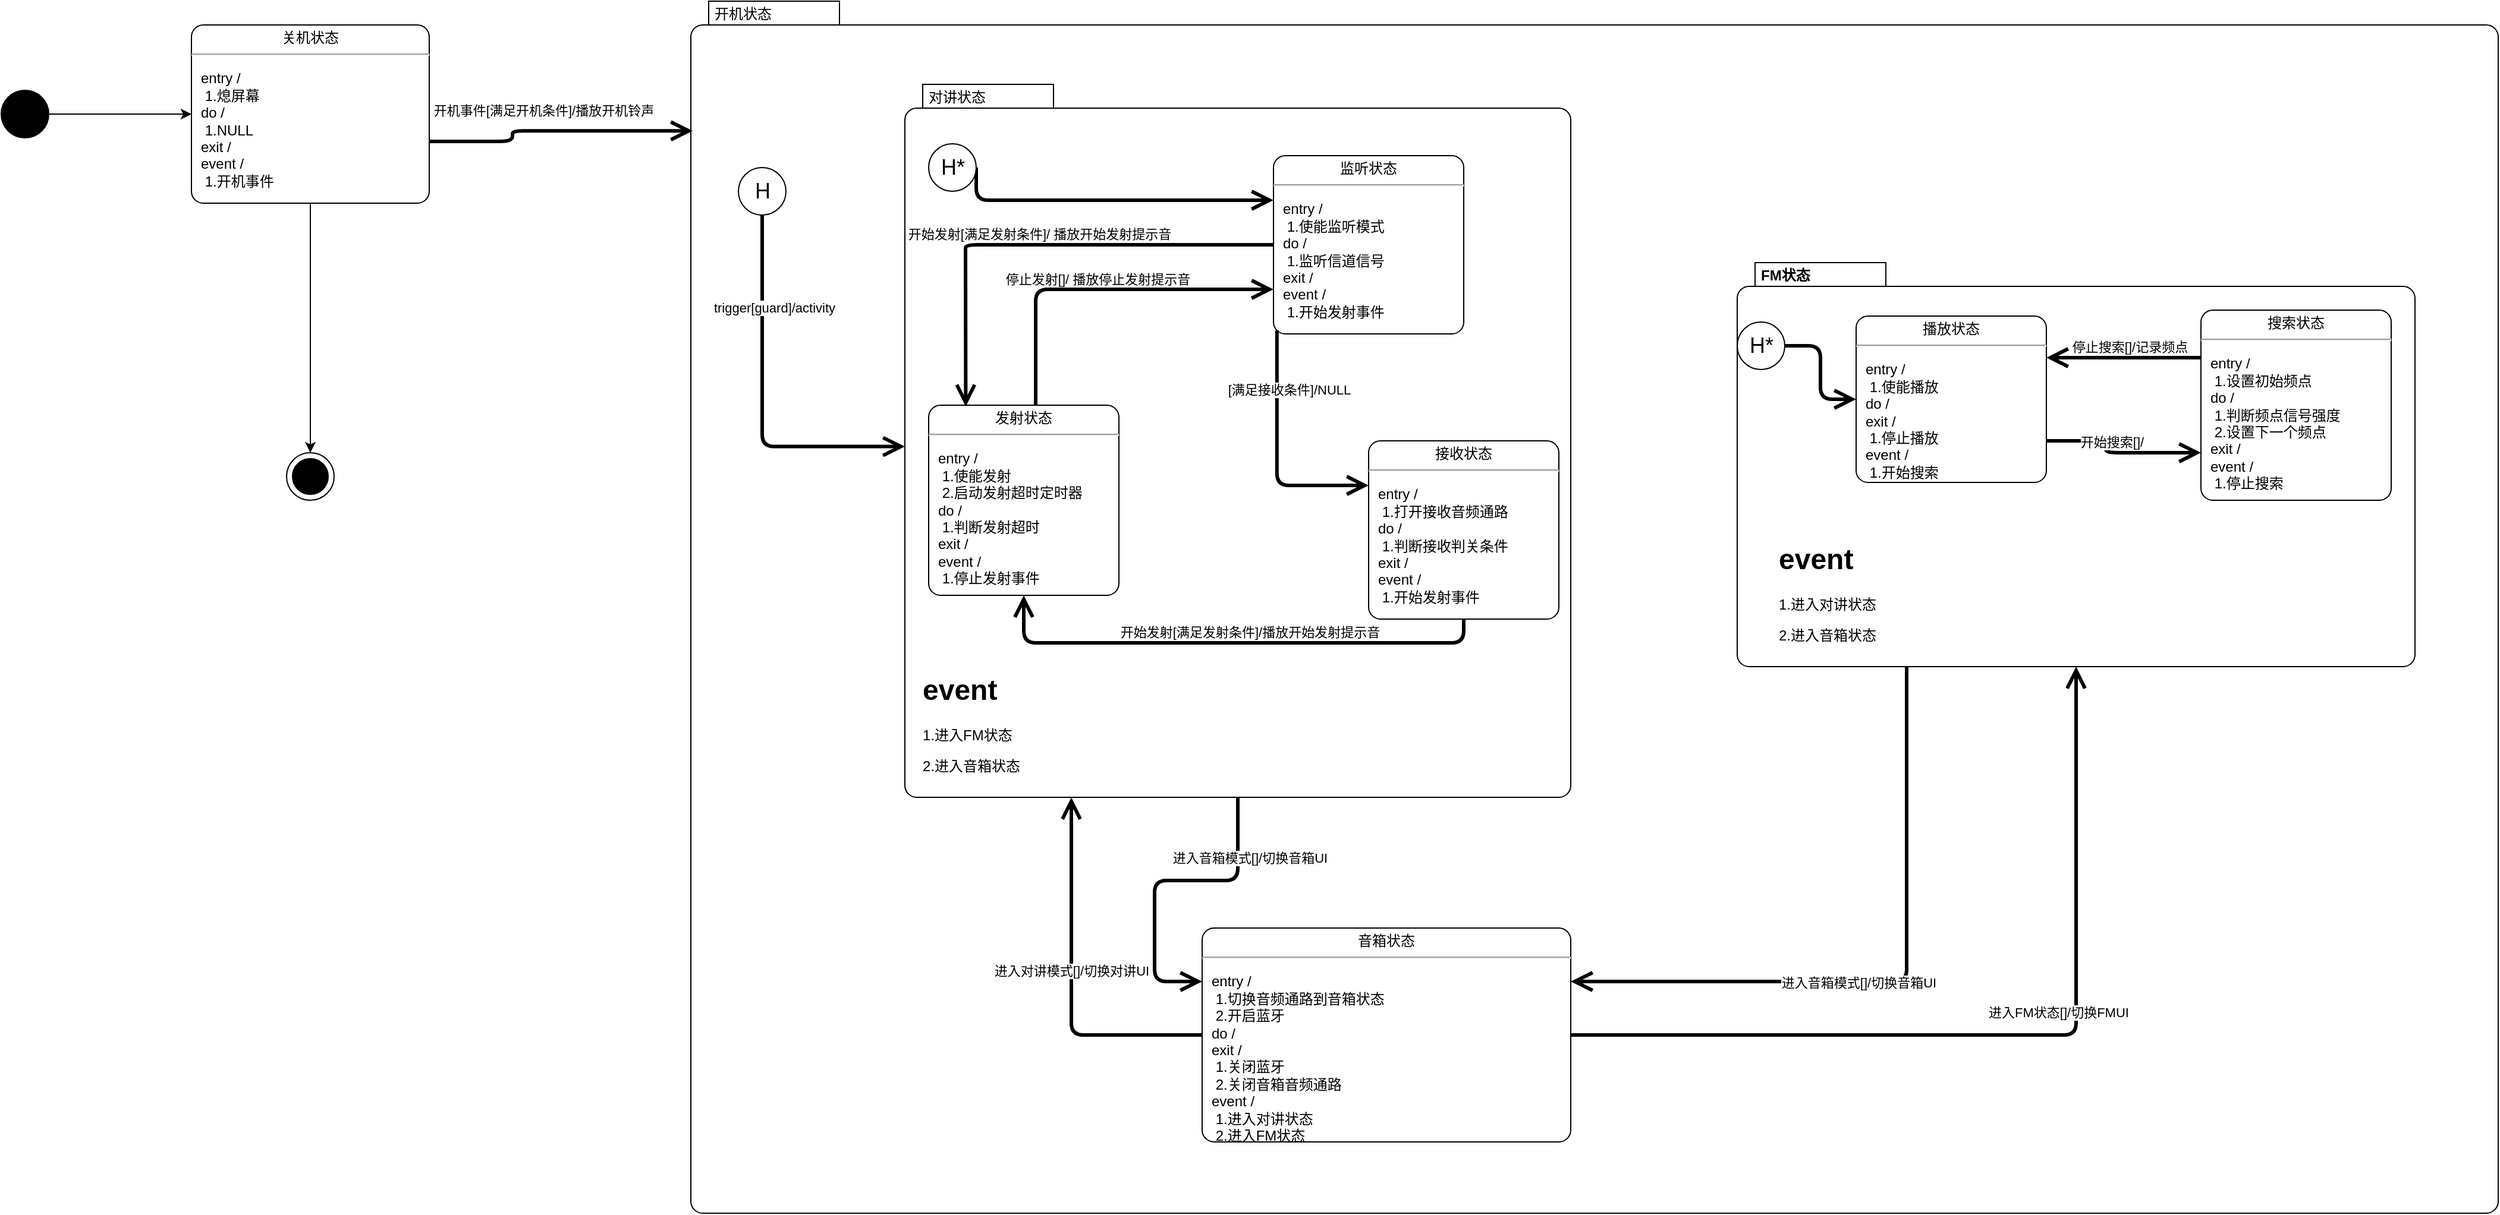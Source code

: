 <mxfile version="11.1.4" type="device"><diagram id="KFxOk23cuY3pZZS8Qc-4" name="状态机示例"><mxGraphModel dx="1086" dy="800" grid="1" gridSize="10" guides="1" tooltips="1" connect="1" arrows="1" fold="1" page="1" pageScale="1" pageWidth="3300" pageHeight="4681" math="0" shadow="0"><root><mxCell id="0"/><mxCell id="1" parent="0"/><mxCell id="dTrY0Y5NITHYLry0JMhB-42" style="edgeStyle=orthogonalEdgeStyle;rounded=0;orthogonalLoop=1;jettySize=auto;html=1;entryX=0.5;entryY=0;entryDx=0;entryDy=0;entryPerimeter=0;" parent="1" source="dTrY0Y5NITHYLry0JMhB-1" target="dTrY0Y5NITHYLry0JMhB-40" edge="1"><mxGeometry relative="1" as="geometry"><Array as="points"><mxPoint x="390" y="440"/></Array></mxGeometry></mxCell><mxCell id="dTrY0Y5NITHYLry0JMhB-1" value="&lt;p style=&quot;margin: 0px ; margin-top: 4px ; text-align: center&quot;&gt;关机状态&lt;/p&gt;&lt;hr&gt;&lt;p&gt;&lt;/p&gt;&lt;p style=&quot;margin: 0px ; margin-left: 8px ; text-align: left&quot;&gt;entry /&amp;nbsp;&lt;/p&gt;&lt;p style=&quot;margin: 0px ; margin-left: 8px ; text-align: left&quot;&gt;&amp;nbsp;1.熄屏幕&lt;/p&gt;&lt;p style=&quot;margin: 0px ; margin-left: 8px ; text-align: left&quot;&gt;do /&amp;nbsp;&lt;/p&gt;&lt;p style=&quot;margin: 0px ; margin-left: 8px ; text-align: left&quot;&gt;&amp;nbsp;1.NULL&lt;br&gt;exit /&amp;nbsp;&lt;span&gt;&amp;nbsp;&amp;nbsp;&lt;/span&gt;&lt;/p&gt;&lt;p style=&quot;margin: 0px ; margin-left: 8px ; text-align: left&quot;&gt;event /&lt;/p&gt;&lt;p style=&quot;margin: 0px ; margin-left: 8px ; text-align: left&quot;&gt;&amp;nbsp;1.开机事件&lt;/p&gt;" style="shape=mxgraph.sysml.simpleState;html=1;overflow=fill;whiteSpace=wrap;align=center;verticalAlign=top;" parent="1" vertex="1"><mxGeometry x="290" y="80" width="200" height="150" as="geometry"/></mxCell><mxCell id="dTrY0Y5NITHYLry0JMhB-2" value="开机状态" style="shape=mxgraph.sysml.compState;html=1;align=left;verticalAlign=top;spacingTop=-3;spacingLeft=18;" parent="1" vertex="1"><mxGeometry x="710" y="60" width="1520" height="1020" as="geometry"/></mxCell><mxCell id="dTrY0Y5NITHYLry0JMhB-5" value="对讲状态" style="shape=mxgraph.sysml.compState;html=1;align=left;verticalAlign=top;spacingTop=-3;spacingLeft=18;" parent="1" vertex="1"><mxGeometry x="890" y="130" width="560" height="600" as="geometry"/></mxCell><mxCell id="dTrY0Y5NITHYLry0JMhB-6" value="&lt;p style=&quot;margin: 0px ; margin-top: 4px ; text-align: center&quot;&gt;监听状态&lt;/p&gt;&lt;hr&gt;&lt;p&gt;&lt;/p&gt;&lt;p style=&quot;margin: 0px ; margin-left: 8px ; text-align: left&quot;&gt;entry /&amp;nbsp;&lt;/p&gt;&lt;p style=&quot;margin: 0px ; margin-left: 8px ; text-align: left&quot;&gt;&amp;nbsp;1.使能监听模式&lt;/p&gt;&lt;p style=&quot;margin: 0px ; margin-left: 8px ; text-align: left&quot;&gt;do /&amp;nbsp;&lt;/p&gt;&lt;p style=&quot;margin: 0px ; margin-left: 8px ; text-align: left&quot;&gt;&amp;nbsp;1.监听信道信号&lt;br&gt;exit /&amp;nbsp;&lt;span&gt;&amp;nbsp;&amp;nbsp;&lt;/span&gt;&lt;/p&gt;&lt;p style=&quot;margin: 0px ; margin-left: 8px ; text-align: left&quot;&gt;event /&lt;/p&gt;&lt;p style=&quot;margin: 0px ; margin-left: 8px ; text-align: left&quot;&gt;&amp;nbsp;1.开始发射事件&lt;/p&gt;" style="shape=mxgraph.sysml.simpleState;html=1;overflow=fill;whiteSpace=wrap;align=center;verticalAlign=top;" parent="1" vertex="1"><mxGeometry x="1200" y="190" width="160" height="150" as="geometry"/></mxCell><mxCell id="dTrY0Y5NITHYLry0JMhB-9" value="&lt;p style=&quot;margin: 0px ; margin-top: 4px ; text-align: center&quot;&gt;发射状态&lt;/p&gt;&lt;hr&gt;&lt;p&gt;&lt;/p&gt;&lt;p style=&quot;margin: 0px ; margin-left: 8px ; text-align: left&quot;&gt;entry /&amp;nbsp;&lt;/p&gt;&lt;p style=&quot;margin: 0px ; margin-left: 8px ; text-align: left&quot;&gt;&amp;nbsp;1.使能发射&lt;/p&gt;&lt;p style=&quot;margin: 0px ; margin-left: 8px ; text-align: left&quot;&gt;&amp;nbsp;2.启动发射超时定时器&lt;/p&gt;&lt;p style=&quot;margin: 0px ; margin-left: 8px ; text-align: left&quot;&gt;do /&amp;nbsp;&lt;/p&gt;&lt;p style=&quot;margin: 0px ; margin-left: 8px ; text-align: left&quot;&gt;&amp;nbsp;1.判断发射超时&lt;br&gt;exit /&amp;nbsp;&lt;span&gt;&amp;nbsp;&amp;nbsp;&lt;/span&gt;&lt;/p&gt;&lt;p style=&quot;margin: 0px ; margin-left: 8px ; text-align: left&quot;&gt;event /&lt;/p&gt;&lt;p style=&quot;margin: 0px ; margin-left: 8px ; text-align: left&quot;&gt;&amp;nbsp;1.停止发射事件&lt;/p&gt;" style="shape=mxgraph.sysml.simpleState;html=1;overflow=fill;whiteSpace=wrap;align=center;verticalAlign=top;" parent="1" vertex="1"><mxGeometry x="910" y="400" width="160" height="160" as="geometry"/></mxCell><mxCell id="dTrY0Y5NITHYLry0JMhB-10" value="&lt;p style=&quot;margin: 0px ; margin-top: 4px ; text-align: center&quot;&gt;接收状态&lt;/p&gt;&lt;hr&gt;&lt;p&gt;&lt;/p&gt;&lt;p style=&quot;margin: 0px ; margin-left: 8px ; text-align: left&quot;&gt;entry /&amp;nbsp;&lt;/p&gt;&lt;p style=&quot;margin: 0px ; margin-left: 8px ; text-align: left&quot;&gt;&amp;nbsp;1.打开接收音频通路&lt;/p&gt;&lt;p style=&quot;margin: 0px ; margin-left: 8px ; text-align: left&quot;&gt;do /&amp;nbsp;&lt;/p&gt;&lt;p style=&quot;margin: 0px ; margin-left: 8px ; text-align: left&quot;&gt;&amp;nbsp;1.判断接收判关条件&lt;br&gt;exit /&amp;nbsp;&lt;span&gt;&amp;nbsp;&amp;nbsp;&lt;/span&gt;&lt;/p&gt;&lt;p style=&quot;margin: 0px ; margin-left: 8px ; text-align: left&quot;&gt;event /&lt;/p&gt;&lt;p style=&quot;margin: 0px ; margin-left: 8px ; text-align: left&quot;&gt;&amp;nbsp;1.开始发射事件&lt;/p&gt;" style="shape=mxgraph.sysml.simpleState;html=1;overflow=fill;whiteSpace=wrap;align=center;verticalAlign=top;" parent="1" vertex="1"><mxGeometry x="1280" y="430" width="160" height="150" as="geometry"/></mxCell><mxCell id="dTrY0Y5NITHYLry0JMhB-11" value="H" style="shape=ellipse;html=1;fontSize=18;align=center;" parent="1" vertex="1"><mxGeometry x="750" y="200" width="40" height="40" as="geometry"/></mxCell><mxCell id="dTrY0Y5NITHYLry0JMhB-13" value="trigger[guard]/activity" style="edgeStyle=orthogonalEdgeStyle;html=1;endArrow=open;endSize=12;strokeWidth=3;verticalAlign=bottom;exitX=0.5;exitY=1;exitDx=0;exitDy=0;entryX=0;entryY=0.508;entryDx=0;entryDy=0;entryPerimeter=0;" parent="1" source="dTrY0Y5NITHYLry0JMhB-11" target="dTrY0Y5NITHYLry0JMhB-5" edge="1"><mxGeometry x="-0.449" y="10" width="160" relative="1" as="geometry"><mxPoint x="1160" y="70" as="sourcePoint"/><mxPoint x="1320" y="70" as="targetPoint"/><Array as="points"><mxPoint x="770" y="434"/></Array><mxPoint as="offset"/></mxGeometry></mxCell><mxCell id="dTrY0Y5NITHYLry0JMhB-14" value="" style="edgeStyle=orthogonalEdgeStyle;html=1;endArrow=open;endSize=12;strokeWidth=3;verticalAlign=bottom;entryX=0;entryY=0.25;entryDx=0;entryDy=0;entryPerimeter=0;exitX=1;exitY=0.5;exitDx=0;exitDy=0;" parent="1" source="dTrY0Y5NITHYLry0JMhB-34" target="dTrY0Y5NITHYLry0JMhB-6" edge="1"><mxGeometry width="160" relative="1" as="geometry"><mxPoint x="940" y="228" as="sourcePoint"/><mxPoint x="900" y="394" as="targetPoint"/><Array as="points"><mxPoint x="950" y="228"/></Array></mxGeometry></mxCell><mxCell id="dTrY0Y5NITHYLry0JMhB-15" value="开始发射[满足发射条件]/ 播放开始发射提示音" style="edgeStyle=orthogonalEdgeStyle;html=1;endArrow=open;endSize=12;strokeWidth=3;verticalAlign=bottom;exitX=0;exitY=0.5;exitDx=0;exitDy=0;exitPerimeter=0;entryX=0.195;entryY=0.007;entryDx=0;entryDy=0;entryPerimeter=0;" parent="1" source="dTrY0Y5NITHYLry0JMhB-6" target="dTrY0Y5NITHYLry0JMhB-9" edge="1"><mxGeometry width="160" relative="1" as="geometry"><mxPoint x="1110" y="570" as="sourcePoint"/><mxPoint x="1270" y="570" as="targetPoint"/><Array as="points"><mxPoint x="941" y="265"/><mxPoint x="941" y="270"/></Array></mxGeometry></mxCell><mxCell id="dTrY0Y5NITHYLry0JMhB-16" value="[满足接收条件]/NULL" style="edgeStyle=orthogonalEdgeStyle;html=1;endArrow=open;endSize=12;strokeWidth=3;verticalAlign=bottom;exitX=0;exitY=0;exitDx=2.9;exitDy=147.1;exitPerimeter=0;entryX=0;entryY=0.25;entryDx=0;entryDy=0;entryPerimeter=0;" parent="1" source="dTrY0Y5NITHYLry0JMhB-6" target="dTrY0Y5NITHYLry0JMhB-10" edge="1"><mxGeometry x="-0.435" y="10" width="160" relative="1" as="geometry"><mxPoint x="1210" y="312.286" as="sourcePoint"/><mxPoint x="1030" y="410" as="targetPoint"/><Array as="points"><mxPoint x="1203" y="467"/></Array><mxPoint as="offset"/></mxGeometry></mxCell><mxCell id="dTrY0Y5NITHYLry0JMhB-17" value="停止发射[]/ 播放停止发射提示音" style="edgeStyle=orthogonalEdgeStyle;html=1;endArrow=open;endSize=12;strokeWidth=3;verticalAlign=bottom;entryX=0;entryY=0.75;entryDx=0;entryDy=0;entryPerimeter=0;" parent="1" target="dTrY0Y5NITHYLry0JMhB-6" edge="1"><mxGeometry width="160" relative="1" as="geometry"><mxPoint x="1000" y="400" as="sourcePoint"/><mxPoint x="951.143" y="411.143" as="targetPoint"/><Array as="points"><mxPoint x="1000" y="400"/><mxPoint x="1000" y="302"/></Array></mxGeometry></mxCell><mxCell id="dTrY0Y5NITHYLry0JMhB-18" value="开始发射[满足发射条件]/播放开始发射提示音" style="edgeStyle=orthogonalEdgeStyle;html=1;endArrow=open;endSize=12;strokeWidth=3;verticalAlign=bottom;entryX=0.5;entryY=1;entryDx=0;entryDy=0;entryPerimeter=0;exitX=0.5;exitY=1;exitDx=0;exitDy=0;exitPerimeter=0;" parent="1" source="dTrY0Y5NITHYLry0JMhB-10" target="dTrY0Y5NITHYLry0JMhB-9" edge="1"><mxGeometry x="-0.069" width="160" relative="1" as="geometry"><mxPoint x="1230" y="477.429" as="sourcePoint"/><mxPoint x="1070" y="542" as="targetPoint"/><Array as="points"><mxPoint x="1360" y="600"/><mxPoint x="990" y="600"/></Array><mxPoint as="offset"/></mxGeometry></mxCell><mxCell id="dTrY0Y5NITHYLry0JMhB-19" value="开机事件[满足开机条件]/播放开机铃声" style="edgeStyle=orthogonalEdgeStyle;html=1;endArrow=open;endSize=12;strokeWidth=3;verticalAlign=bottom;entryX=0.001;entryY=0.107;entryDx=0;entryDy=0;entryPerimeter=0;" parent="1" source="dTrY0Y5NITHYLry0JMhB-1" target="dTrY0Y5NITHYLry0JMhB-2" edge="1"><mxGeometry x="-0.004" y="13" width="160" relative="1" as="geometry"><mxPoint x="770.069" y="320.034" as="sourcePoint"/><mxPoint x="890.069" y="464.172" as="targetPoint"/><Array as="points"><mxPoint x="560" y="178"/><mxPoint x="560" y="169"/></Array><mxPoint x="-10" y="5" as="offset"/></mxGeometry></mxCell><mxCell id="dTrY0Y5NITHYLry0JMhB-20" value="FM状态" style="shape=mxgraph.sysml.compState;html=1;align=left;verticalAlign=top;spacingTop=-3;spacingLeft=18;fontStyle=1" parent="1" vertex="1"><mxGeometry x="1590" y="280" width="570" height="340" as="geometry"/></mxCell><mxCell id="dTrY0Y5NITHYLry0JMhB-21" value="&lt;h1&gt;event&lt;/h1&gt;&lt;p&gt;1.进入FM状态&lt;/p&gt;&lt;p&gt;2.进入音箱状态&lt;/p&gt;" style="text;html=1;strokeColor=none;fillColor=none;spacing=5;spacingTop=-20;whiteSpace=wrap;overflow=hidden;rounded=0;" parent="1" vertex="1"><mxGeometry x="900" y="620" width="170" height="95" as="geometry"/></mxCell><mxCell id="dTrY0Y5NITHYLry0JMhB-22" value="&lt;p style=&quot;margin: 0px ; margin-top: 4px ; text-align: center&quot;&gt;播放状态&lt;/p&gt;&lt;hr&gt;&lt;p&gt;&lt;/p&gt;&lt;p style=&quot;margin: 0px ; margin-left: 8px ; text-align: left&quot;&gt;entry /&amp;nbsp;&lt;/p&gt;&lt;p style=&quot;margin: 0px ; margin-left: 8px ; text-align: left&quot;&gt;&amp;nbsp;1.使能播放&lt;/p&gt;&lt;p style=&quot;margin: 0px ; margin-left: 8px ; text-align: left&quot;&gt;do /&amp;nbsp;&lt;/p&gt;&lt;p style=&quot;margin: 0px ; margin-left: 8px ; text-align: left&quot;&gt;exit /&amp;nbsp;&lt;/p&gt;&lt;p style=&quot;margin: 0px ; margin-left: 8px ; text-align: left&quot;&gt;&lt;span&gt;&amp;nbsp;1.停止播放&amp;nbsp;&amp;nbsp;&lt;/span&gt;&lt;/p&gt;&lt;p style=&quot;margin: 0px ; margin-left: 8px ; text-align: left&quot;&gt;event /&lt;/p&gt;&lt;p style=&quot;margin: 0px ; margin-left: 8px ; text-align: left&quot;&gt;&amp;nbsp;1.开始搜索&lt;/p&gt;" style="shape=mxgraph.sysml.simpleState;html=1;overflow=fill;whiteSpace=wrap;align=center;verticalAlign=top;" parent="1" vertex="1"><mxGeometry x="1690" y="325" width="160" height="140" as="geometry"/></mxCell><mxCell id="dTrY0Y5NITHYLry0JMhB-23" value="&lt;p style=&quot;margin: 0px ; margin-top: 4px ; text-align: center&quot;&gt;搜索状态&lt;/p&gt;&lt;hr&gt;&lt;p&gt;&lt;/p&gt;&lt;p style=&quot;margin: 0px ; margin-left: 8px ; text-align: left&quot;&gt;entry /&amp;nbsp;&lt;/p&gt;&lt;p style=&quot;margin: 0px ; margin-left: 8px ; text-align: left&quot;&gt;&amp;nbsp;1.设置初始频点&lt;span&gt;&amp;nbsp;&lt;/span&gt;&lt;/p&gt;&lt;p style=&quot;margin: 0px ; margin-left: 8px ; text-align: left&quot;&gt;do /&amp;nbsp;&lt;/p&gt;&lt;p style=&quot;margin: 0px ; margin-left: 8px ; text-align: left&quot;&gt;&amp;nbsp;1.判断频点信号强度&lt;/p&gt;&lt;p style=&quot;margin: 0px ; margin-left: 8px ; text-align: left&quot;&gt;&amp;nbsp;2.设置下一个频点&lt;br&gt;exit /&amp;nbsp;&lt;span&gt;&amp;nbsp;&amp;nbsp;&lt;/span&gt;&lt;/p&gt;&lt;p style=&quot;margin: 0px ; margin-left: 8px ; text-align: left&quot;&gt;event /&lt;/p&gt;&lt;p style=&quot;margin: 0px ; margin-left: 8px ; text-align: left&quot;&gt;&amp;nbsp;1.停止搜索&lt;/p&gt;" style="shape=mxgraph.sysml.simpleState;html=1;overflow=fill;whiteSpace=wrap;align=center;verticalAlign=top;" parent="1" vertex="1"><mxGeometry x="1980" y="320" width="160" height="160" as="geometry"/></mxCell><mxCell id="dTrY0Y5NITHYLry0JMhB-24" value="&lt;h1&gt;event&lt;/h1&gt;&lt;p&gt;1.进入对讲状态&lt;/p&gt;&lt;p&gt;2.进入音箱状态&lt;/p&gt;" style="text;html=1;strokeColor=none;fillColor=none;spacing=5;spacingTop=-20;whiteSpace=wrap;overflow=hidden;rounded=0;" parent="1" vertex="1"><mxGeometry x="1620" y="510" width="170" height="95" as="geometry"/></mxCell><mxCell id="dTrY0Y5NITHYLry0JMhB-25" value="停止搜索[]/记录频点" style="edgeStyle=orthogonalEdgeStyle;html=1;endArrow=open;endSize=12;strokeWidth=3;verticalAlign=bottom;exitX=0;exitY=0.25;exitDx=0;exitDy=0;exitPerimeter=0;entryX=1;entryY=0.25;entryDx=0;entryDy=0;entryPerimeter=0;" parent="1" source="dTrY0Y5NITHYLry0JMhB-23" target="dTrY0Y5NITHYLry0JMhB-22" edge="1"><mxGeometry x="-0.069" width="160" relative="1" as="geometry"><mxPoint x="2070.2" y="100" as="sourcePoint"/><mxPoint x="1700.2" y="80" as="targetPoint"/><Array as="points"/><mxPoint as="offset"/></mxGeometry></mxCell><mxCell id="dTrY0Y5NITHYLry0JMhB-26" value="开始搜索[]/" style="edgeStyle=orthogonalEdgeStyle;html=1;endArrow=open;endSize=12;strokeWidth=3;verticalAlign=bottom;entryX=0;entryY=0.75;entryDx=0;entryDy=0;entryPerimeter=0;exitX=1;exitY=0.75;exitDx=0;exitDy=0;exitPerimeter=0;" parent="1" source="dTrY0Y5NITHYLry0JMhB-22" target="dTrY0Y5NITHYLry0JMhB-23" edge="1"><mxGeometry x="-0.069" width="160" relative="1" as="geometry"><mxPoint x="1980.2" y="370" as="sourcePoint"/><mxPoint x="1800.2" y="370" as="targetPoint"/><Array as="points"><mxPoint x="1900" y="430"/><mxPoint x="1900" y="440"/></Array><mxPoint as="offset"/></mxGeometry></mxCell><mxCell id="dTrY0Y5NITHYLry0JMhB-32" value="&lt;p style=&quot;margin: 0px ; margin-top: 4px ; text-align: center&quot;&gt;音箱状态&lt;/p&gt;&lt;hr&gt;&lt;p&gt;&lt;/p&gt;&lt;p style=&quot;margin: 0px ; margin-left: 8px ; text-align: left&quot;&gt;entry /&amp;nbsp;&lt;/p&gt;&lt;p style=&quot;margin: 0px ; margin-left: 8px ; text-align: left&quot;&gt;&amp;nbsp;1.切换音频通路到音箱状态&lt;/p&gt;&lt;p style=&quot;margin: 0px ; margin-left: 8px ; text-align: left&quot;&gt;&amp;nbsp;2.开启蓝牙&lt;/p&gt;&lt;p style=&quot;margin: 0px ; margin-left: 8px ; text-align: left&quot;&gt;do /&amp;nbsp;&lt;/p&gt;&lt;p style=&quot;margin: 0px ; margin-left: 8px ; text-align: left&quot;&gt;exit /&amp;nbsp;&lt;/p&gt;&lt;p style=&quot;margin: 0px ; margin-left: 8px ; text-align: left&quot;&gt;&lt;span&gt;&amp;nbsp;1.关闭蓝牙&lt;/span&gt;&lt;/p&gt;&lt;p style=&quot;margin: 0px ; margin-left: 8px ; text-align: left&quot;&gt;&lt;span&gt;&amp;nbsp;2.关闭音箱音频通路&amp;nbsp;&amp;nbsp;&lt;/span&gt;&lt;/p&gt;&lt;p style=&quot;margin: 0px ; margin-left: 8px ; text-align: left&quot;&gt;event /&lt;/p&gt;&lt;p style=&quot;margin: 0px ; margin-left: 8px ; text-align: left&quot;&gt;&amp;nbsp;1.进入对讲状态&lt;/p&gt;&lt;p style=&quot;margin: 0px ; margin-left: 8px ; text-align: left&quot;&gt;&amp;nbsp;2.进入FM状态&lt;/p&gt;" style="shape=mxgraph.sysml.simpleState;html=1;overflow=fill;whiteSpace=wrap;align=center;verticalAlign=top;" parent="1" vertex="1"><mxGeometry x="1140" y="840" width="310" height="180" as="geometry"/></mxCell><mxCell id="dTrY0Y5NITHYLry0JMhB-33" value="进入FM状态[]/切换FMUI" style="edgeStyle=orthogonalEdgeStyle;html=1;endArrow=open;endSize=12;strokeWidth=3;verticalAlign=bottom;entryX=0.5;entryY=1;entryDx=0;entryDy=0;entryPerimeter=0;exitX=1;exitY=0.5;exitDx=0;exitDy=0;exitPerimeter=0;" parent="1" source="dTrY0Y5NITHYLry0JMhB-32" target="dTrY0Y5NITHYLry0JMhB-20" edge="1"><mxGeometry x="0.116" y="10" width="160" relative="1" as="geometry"><mxPoint x="400" y="880" as="sourcePoint"/><mxPoint x="560" y="880" as="targetPoint"/><mxPoint as="offset"/></mxGeometry></mxCell><mxCell id="dTrY0Y5NITHYLry0JMhB-34" value="H*" style="shape=ellipse;html=1;fontSize=18;align=center;" parent="1" vertex="1"><mxGeometry x="910" y="180" width="40" height="40" as="geometry"/></mxCell><mxCell id="dTrY0Y5NITHYLry0JMhB-35" value="H*" style="shape=ellipse;html=1;fontSize=18;align=center;" parent="1" vertex="1"><mxGeometry x="1590" y="330" width="40" height="40" as="geometry"/></mxCell><mxCell id="dTrY0Y5NITHYLry0JMhB-36" value="" style="edgeStyle=orthogonalEdgeStyle;html=1;endArrow=open;endSize=12;strokeWidth=3;verticalAlign=bottom;exitX=1;exitY=0.5;exitDx=0;exitDy=0;entryX=0;entryY=0.5;entryDx=0;entryDy=0;entryPerimeter=0;" parent="1" source="dTrY0Y5NITHYLry0JMhB-35" target="dTrY0Y5NITHYLry0JMhB-22" edge="1"><mxGeometry width="160" relative="1" as="geometry"><mxPoint x="1490" y="370" as="sourcePoint"/><mxPoint x="1650" y="370" as="targetPoint"/></mxGeometry></mxCell><mxCell id="dTrY0Y5NITHYLry0JMhB-37" value="进入对讲模式[]/切换对讲UI" style="edgeStyle=orthogonalEdgeStyle;html=1;endArrow=open;endSize=12;strokeWidth=3;verticalAlign=bottom;entryX=0.25;entryY=1;entryDx=0;entryDy=0;entryPerimeter=0;exitX=0;exitY=0.5;exitDx=0;exitDy=0;exitPerimeter=0;" parent="1" source="dTrY0Y5NITHYLry0JMhB-32" target="dTrY0Y5NITHYLry0JMhB-5" edge="1"><mxGeometry width="160" relative="1" as="geometry"><mxPoint x="1460.333" y="940" as="sourcePoint"/><mxPoint x="1885.333" y="630" as="targetPoint"/></mxGeometry></mxCell><mxCell id="dTrY0Y5NITHYLry0JMhB-38" value="进入音箱模式[]/切换音箱UI" style="edgeStyle=orthogonalEdgeStyle;html=1;endArrow=open;endSize=12;strokeWidth=3;verticalAlign=bottom;entryX=0;entryY=0.25;entryDx=0;entryDy=0;entryPerimeter=0;exitX=0.5;exitY=1;exitDx=0;exitDy=0;exitPerimeter=0;" parent="1" source="dTrY0Y5NITHYLry0JMhB-5" target="dTrY0Y5NITHYLry0JMhB-32" edge="1"><mxGeometry x="-0.548" y="10" width="160" relative="1" as="geometry"><mxPoint x="1149.905" y="940" as="sourcePoint"/><mxPoint x="1039.905" y="740" as="targetPoint"/><Array as="points"><mxPoint x="1170" y="800"/><mxPoint x="1100" y="800"/><mxPoint x="1100" y="885"/></Array><mxPoint as="offset"/></mxGeometry></mxCell><mxCell id="dTrY0Y5NITHYLry0JMhB-39" value="进入音箱模式[]/切换音箱UI" style="edgeStyle=orthogonalEdgeStyle;html=1;endArrow=open;endSize=12;strokeWidth=3;verticalAlign=bottom;entryX=1;entryY=0.25;entryDx=0;entryDy=0;entryPerimeter=0;exitX=0.25;exitY=1;exitDx=0;exitDy=0;exitPerimeter=0;" parent="1" source="dTrY0Y5NITHYLry0JMhB-20" target="dTrY0Y5NITHYLry0JMhB-32" edge="1"><mxGeometry x="0.116" y="10" width="160" relative="1" as="geometry"><mxPoint x="1885.143" y="630" as="sourcePoint"/><mxPoint x="1459.905" y="940" as="targetPoint"/><mxPoint as="offset"/></mxGeometry></mxCell><mxCell id="dTrY0Y5NITHYLry0JMhB-40" value="" style="shape=mxgraph.sysml.actFinal;html=1;verticalLabelPosition=bottom;labelBackgroundColor=#ffffff;verticalAlign=top;" parent="1" vertex="1"><mxGeometry x="370" y="440" width="40" height="40" as="geometry"/></mxCell><mxCell id="dTrY0Y5NITHYLry0JMhB-44" style="edgeStyle=orthogonalEdgeStyle;rounded=0;orthogonalLoop=1;jettySize=auto;html=1;entryX=0;entryY=0.5;entryDx=0;entryDy=0;entryPerimeter=0;" parent="1" source="dTrY0Y5NITHYLry0JMhB-41" target="dTrY0Y5NITHYLry0JMhB-1" edge="1"><mxGeometry relative="1" as="geometry"/></mxCell><mxCell id="dTrY0Y5NITHYLry0JMhB-41" value="" style="shape=ellipse;html=1;fillColor=#000000;fontSize=18;fontColor=#ffffff;" parent="1" vertex="1"><mxGeometry x="130" y="135" width="40" height="40" as="geometry"/></mxCell></root></mxGraphModel></diagram><diagram id="EyU6xO27K-b98zvrWLUo" name="状态机类图"><mxGraphModel dx="3884" dy="2000" grid="1" gridSize="10" guides="1" tooltips="1" connect="1" arrows="1" fold="1" page="1" pageScale="1" pageWidth="1169" pageHeight="827" math="0" shadow="0"><root><mxCell id="kBsAiqln34AZE_m8hvpU-0"/><mxCell id="kBsAiqln34AZE_m8hvpU-1" parent="kBsAiqln34AZE_m8hvpU-0"/><mxCell id="L8NNoeXcHTlFWQTe-gUp-11" value="" style="rounded=1;whiteSpace=wrap;html=1;fontSize=15;opacity=80;" parent="kBsAiqln34AZE_m8hvpU-1" vertex="1"><mxGeometry x="350" y="390" width="870" height="380" as="geometry"/></mxCell><mxCell id="L8NNoeXcHTlFWQTe-gUp-10" value="" style="rounded=1;whiteSpace=wrap;html=1;fontSize=15;opacity=50;" parent="kBsAiqln34AZE_m8hvpU-1" vertex="1"><mxGeometry x="350" y="125" width="600" height="645" as="geometry"/></mxCell><mxCell id="L8NNoeXcHTlFWQTe-gUp-8" value="" style="rounded=1;whiteSpace=wrap;html=1;fontSize=15;opacity=50;" parent="kBsAiqln34AZE_m8hvpU-1" vertex="1"><mxGeometry x="60" y="125" width="620" height="645" as="geometry"/></mxCell><mxCell id="L8NNoeXcHTlFWQTe-gUp-0" value="进入活动（初始化函数）" style="rounded=1;whiteSpace=wrap;html=1;fontSize=15;" parent="kBsAiqln34AZE_m8hvpU-1" vertex="1"><mxGeometry x="400" y="420" width="220" height="60" as="geometry"/></mxCell><mxCell id="L8NNoeXcHTlFWQTe-gUp-1" value="自轮询活动" style="rounded=1;whiteSpace=wrap;html=1;fontSize=15;" parent="kBsAiqln34AZE_m8hvpU-1" vertex="1"><mxGeometry x="390" y="610" width="220" height="60" as="geometry"/></mxCell><mxCell id="L8NNoeXcHTlFWQTe-gUp-2" value="退出活动" style="rounded=1;whiteSpace=wrap;html=1;fontSize=15;" parent="kBsAiqln34AZE_m8hvpU-1" vertex="1"><mxGeometry x="710" y="480" width="220" height="60" as="geometry"/></mxCell><mxCell id="L8NNoeXcHTlFWQTe-gUp-3" value="事件处理" style="rounded=1;whiteSpace=wrap;html=1;fontSize=15;" parent="kBsAiqln34AZE_m8hvpU-1" vertex="1"><mxGeometry x="400" y="510" width="220" height="60" as="geometry"/></mxCell><mxCell id="L8NNoeXcHTlFWQTe-gUp-4" value="状态列表" style="rounded=1;whiteSpace=wrap;html=1;fontSize=15;" parent="kBsAiqln34AZE_m8hvpU-1" vertex="1"><mxGeometry x="390" y="310" width="220" height="60" as="geometry"/></mxCell><mxCell id="L8NNoeXcHTlFWQTe-gUp-5" value="活动状态" style="rounded=1;whiteSpace=wrap;html=1;fontSize=15;" parent="kBsAiqln34AZE_m8hvpU-1" vertex="1"><mxGeometry x="390" y="210" width="220" height="60" as="geometry"/></mxCell><mxCell id="L8NNoeXcHTlFWQTe-gUp-6" value="所属父节点" style="rounded=1;whiteSpace=wrap;html=1;fontSize=15;" parent="kBsAiqln34AZE_m8hvpU-1" vertex="1"><mxGeometry x="710" y="570" width="220" height="60" as="geometry"/></mxCell><mxCell id="L8NNoeXcHTlFWQTe-gUp-7" value="公共参数" style="rounded=1;whiteSpace=wrap;html=1;fontSize=15;fillColor=#f8cecc;strokeColor=#b85450;" parent="kBsAiqln34AZE_m8hvpU-1" vertex="1"><mxGeometry x="60" y="430" width="220" height="60" as="geometry"/></mxCell><mxCell id="bIffwGHY-CsrJF13w3UZ-0" value="状态机类型" style="text;html=1;resizable=0;points=[];autosize=1;align=left;verticalAlign=top;spacingTop=-4;fontSize=15;" parent="kBsAiqln34AZE_m8hvpU-1" vertex="1"><mxGeometry x="140" y="105" width="90" height="20" as="geometry"/></mxCell><mxCell id="bIffwGHY-CsrJF13w3UZ-1" value="复合状态类型" style="text;html=1;resizable=0;points=[];autosize=1;align=left;verticalAlign=top;spacingTop=-4;fontSize=15;" parent="kBsAiqln34AZE_m8hvpU-1" vertex="1"><mxGeometry x="770" y="100" width="110" height="20" as="geometry"/></mxCell><mxCell id="bIffwGHY-CsrJF13w3UZ-2" value="简单状态" style="text;html=1;resizable=0;points=[];autosize=1;align=left;verticalAlign=top;spacingTop=-4;fontSize=15;" parent="kBsAiqln34AZE_m8hvpU-1" vertex="1"><mxGeometry x="1120" y="370" width="80" height="20" as="geometry"/></mxCell><mxCell id="bIffwGHY-CsrJF13w3UZ-3" value="" style="endArrow=classic;html=1;fontSize=15;dashed=1;" parent="kBsAiqln34AZE_m8hvpU-1" target="L8NNoeXcHTlFWQTe-gUp-7" edge="1"><mxGeometry width="50" height="50" relative="1" as="geometry"><mxPoint x="-50" y="460" as="sourcePoint"/><mxPoint x="250" y="50" as="targetPoint"/></mxGeometry></mxCell><mxCell id="bIffwGHY-CsrJF13w3UZ-4" value="可以去掉" style="text;html=1;resizable=0;points=[];autosize=1;align=left;verticalAlign=top;spacingTop=-4;fontSize=15;" parent="kBsAiqln34AZE_m8hvpU-1" vertex="1"><mxGeometry x="-110" y="450" width="80" height="20" as="geometry"/></mxCell><mxCell id="bIffwGHY-CsrJF13w3UZ-5" value="历史状态" style="rounded=1;whiteSpace=wrap;html=1;fontSize=15;" parent="kBsAiqln34AZE_m8hvpU-1" vertex="1"><mxGeometry x="715" y="650" width="220" height="60" as="geometry"/></mxCell></root></mxGraphModel></diagram><diagram id="8gRXAbqy37RTMFPvPmIr" name="洗衣机状态图"><mxGraphModel dx="4606" dy="2040" grid="1" gridSize="10" guides="1" tooltips="1" connect="1" arrows="1" fold="1" page="1" pageScale="1" pageWidth="1169" pageHeight="827" math="0" shadow="0"><root><mxCell id="ZeKLB0GqdgAqeUnqbSBa-0"/><mxCell id="ZeKLB0GqdgAqeUnqbSBa-1" parent="ZeKLB0GqdgAqeUnqbSBa-0"/><mxCell id="APFmM7C9GxryxcVSCbq8-19" value="顶层状态/TOP" style="shape=mxgraph.sysml.compState;html=1;align=left;verticalAlign=top;spacingTop=-3;spacingLeft=18;fontColor=#000000;" parent="ZeKLB0GqdgAqeUnqbSBa-1" vertex="1"><mxGeometry x="-1140.5" y="39.5" width="1262" height="713" as="geometry"/></mxCell><mxCell id="APFmM7C9GxryxcVSCbq8-20" value="工作状态/WORK" style="shape=mxgraph.sysml.compState;html=1;align=left;verticalAlign=top;spacingTop=-3;spacingLeft=18;fontColor=#000000;" parent="ZeKLB0GqdgAqeUnqbSBa-1" vertex="1"><mxGeometry x="-557" y="109" width="640" height="460" as="geometry"/></mxCell><mxCell id="ZeKLB0GqdgAqeUnqbSBa-2" value="&lt;p style=&quot;margin: 0px ; margin-top: 4px ; text-align: center&quot;&gt;放水状态/WATER&lt;/p&gt;&lt;hr&gt;&lt;p&gt;&lt;/p&gt;&lt;p style=&quot;margin: 0px ; margin-left: 8px ; text-align: left&quot;&gt;entry /&amp;nbsp;&lt;/p&gt;&lt;p style=&quot;margin: 0px ; margin-left: 8px ; text-align: left&quot;&gt;打开水阀&lt;br&gt;do /&amp;nbsp;&lt;/p&gt;&lt;p style=&quot;margin: 0px ; margin-left: 8px ; text-align: left&quot;&gt;记录放水时间&lt;/p&gt;&lt;p style=&quot;margin: 0px ; margin-left: 8px ; text-align: left&quot;&gt;超过放水时间则进入下一状态&lt;br&gt;exit / 关闭水阀&lt;/p&gt;" style="shape=mxgraph.sysml.simpleState;html=1;overflow=fill;whiteSpace=wrap;align=center;" parent="ZeKLB0GqdgAqeUnqbSBa-1" vertex="1"><mxGeometry x="-285" y="142" width="200" height="130" as="geometry"/></mxCell><mxCell id="ZeKLB0GqdgAqeUnqbSBa-4" value="&lt;p style=&quot;margin: 0px ; margin-top: 4px ; text-align: center&quot;&gt;清洗状态/CLEAN&lt;/p&gt;&lt;hr&gt;&lt;p&gt;&lt;/p&gt;&lt;p style=&quot;margin: 0px ; margin-left: 8px ; text-align: left&quot;&gt;entry / 开始清洗&lt;br&gt;do /&amp;nbsp;&lt;/p&gt;&lt;p style=&quot;margin: 0px ; margin-left: 8px ; text-align: left&quot;&gt;记录清洗时间&lt;/p&gt;&lt;p style=&quot;margin: 0px ; margin-left: 8px ; text-align: left&quot;&gt;exit / 关闭清洗&lt;/p&gt;" style="shape=mxgraph.sysml.simpleState;html=1;overflow=fill;whiteSpace=wrap;align=center;" parent="ZeKLB0GqdgAqeUnqbSBa-1" vertex="1"><mxGeometry x="-150" y="442" width="200" height="100" as="geometry"/></mxCell><mxCell id="ZeKLB0GqdgAqeUnqbSBa-5" value="&lt;p style=&quot;margin: 0px ; margin-top: 4px ; text-align: center&quot;&gt;甩干状态/SPINDRY&lt;/p&gt;&lt;hr&gt;&lt;p&gt;&lt;/p&gt;&lt;p style=&quot;margin: 0px ; margin-left: 8px ; text-align: left&quot;&gt;entry / 开始甩干&lt;br&gt;do /&amp;nbsp;&lt;/p&gt;&lt;p style=&quot;margin: 0px ; margin-left: 8px ; text-align: left&quot;&gt;记录甩干时间&lt;br&gt;exit / 结束甩干&lt;/p&gt;" style="shape=mxgraph.sysml.simpleState;html=1;overflow=fill;whiteSpace=wrap;align=center;" parent="ZeKLB0GqdgAqeUnqbSBa-1" vertex="1"><mxGeometry x="-540" y="442" width="200" height="100" as="geometry"/></mxCell><mxCell id="ZeKLB0GqdgAqeUnqbSBa-6" value="&lt;p style=&quot;margin: 0px ; margin-top: 4px ; text-align: center&quot;&gt;准备状态/READY&lt;/p&gt;&lt;hr&gt;&lt;p&gt;&lt;/p&gt;&lt;p style=&quot;margin: 0px ; margin-left: 8px ; text-align: left&quot;&gt;entry / entryActivity&lt;br&gt;do / doActivity&lt;br&gt;exit / exitActivity&lt;/p&gt;&lt;p style=&quot;margin: 0px ; margin-left: 8px ; text-align: left&quot;&gt;event /&lt;/p&gt;&lt;p style=&quot;margin: 0px ; margin-left: 8px ; text-align: left&quot;&gt;设置清洗模式&lt;/p&gt;&lt;p style=&quot;margin: 0px ; margin-left: 8px ; text-align: left&quot;&gt;设置水位&lt;/p&gt;" style="shape=mxgraph.sysml.simpleState;html=1;overflow=fill;whiteSpace=wrap;align=center;" parent="ZeKLB0GqdgAqeUnqbSBa-1" vertex="1"><mxGeometry x="-960" y="179" width="200" height="127" as="geometry"/></mxCell><mxCell id="ZeKLB0GqdgAqeUnqbSBa-7" value="" style="shape=ellipse;html=1;fillColor=#000000;fontSize=18;fontColor=#ffffff;" parent="ZeKLB0GqdgAqeUnqbSBa-1" vertex="1"><mxGeometry x="-1020" y="418.5" width="40" height="40" as="geometry"/></mxCell><mxCell id="ZeKLB0GqdgAqeUnqbSBa-8" value="&lt;p style=&quot;margin: 0px ; margin-top: 4px ; text-align: center&quot;&gt;暂停状态/PAUSE&lt;/p&gt;&lt;hr&gt;&lt;p&gt;&lt;/p&gt;&lt;p style=&quot;margin: 0px ; margin-left: 8px ; text-align: left&quot;&gt;entry / 打开暂停指示灯&lt;br&gt;do / doActivity&lt;br&gt;exit / 关闭暂停指示灯&lt;/p&gt;" style="shape=mxgraph.sysml.simpleState;html=1;overflow=fill;whiteSpace=wrap;align=center;" parent="ZeKLB0GqdgAqeUnqbSBa-1" vertex="1"><mxGeometry x="-839" y="452" width="200" height="100" as="geometry"/></mxCell><mxCell id="ZeKLB0GqdgAqeUnqbSBa-9" value="" style="edgeStyle=orthogonalEdgeStyle;html=1;endArrow=open;endSize=12;strokeWidth=3;verticalAlign=bottom;entryX=0;entryY=0.5;entryDx=0;entryDy=0;entryPerimeter=0;exitX=0.5;exitY=0;exitDx=0;exitDy=0;" parent="ZeKLB0GqdgAqeUnqbSBa-1" source="ZeKLB0GqdgAqeUnqbSBa-7" target="ZeKLB0GqdgAqeUnqbSBa-6" edge="1"><mxGeometry x="0.025" y="-10" width="160" relative="1" as="geometry"><mxPoint x="-940" y="542" as="sourcePoint"/><mxPoint x="-750" y="372" as="targetPoint"/><Array as="points"><mxPoint x="-999" y="418.5"/><mxPoint x="-999" y="242.5"/></Array><mxPoint as="offset"/></mxGeometry></mxCell><mxCell id="ZeKLB0GqdgAqeUnqbSBa-10" value="开始工作事件[guard]/播放开始清洗提示音" style="edgeStyle=orthogonalEdgeStyle;html=1;endArrow=open;endSize=12;strokeWidth=3;verticalAlign=bottom;entryX=0;entryY=0;entryDx=0;entryDy=130;entryPerimeter=0;" parent="ZeKLB0GqdgAqeUnqbSBa-1" source="ZeKLB0GqdgAqeUnqbSBa-6" edge="1"><mxGeometry width="160" relative="1" as="geometry"><mxPoint x="-970" y="361.667" as="sourcePoint"/><mxPoint x="-560" y="242.333" as="targetPoint"/></mxGeometry></mxCell><mxCell id="ZeKLB0GqdgAqeUnqbSBa-11" value="用户暂停/用户打开盖子[guard]/播放暂停提示音" style="edgeStyle=orthogonalEdgeStyle;html=1;endArrow=open;endSize=12;strokeWidth=3;verticalAlign=bottom;exitX=0.5;exitY=1;exitDx=0;exitDy=0;exitPerimeter=0;entryX=0.5;entryY=1;entryDx=0;entryDy=0;entryPerimeter=0;" parent="ZeKLB0GqdgAqeUnqbSBa-1" target="ZeKLB0GqdgAqeUnqbSBa-8" edge="1"><mxGeometry width="160" relative="1" as="geometry"><mxPoint x="-245" y="572.333" as="sourcePoint"/><mxPoint x="-130" y="592" as="targetPoint"/><Array as="points"><mxPoint x="-245" y="649"/><mxPoint x="-739" y="649"/></Array></mxGeometry></mxCell><mxCell id="ZeKLB0GqdgAqeUnqbSBa-13" value="trigger[guard]/activity" style="edgeStyle=orthogonalEdgeStyle;html=1;endArrow=open;endSize=12;strokeWidth=3;verticalAlign=bottom;entryX=0;entryY=0.5;entryDx=0;entryDy=0;entryPerimeter=0;fontStyle=1;exitX=1;exitY=0.5;exitDx=0;exitDy=0;" parent="ZeKLB0GqdgAqeUnqbSBa-1" source="ZeKLB0GqdgAqeUnqbSBa-24" target="ZeKLB0GqdgAqeUnqbSBa-2" edge="1"><mxGeometry width="160" relative="1" as="geometry"><mxPoint x="-620" y="207" as="sourcePoint"/><mxPoint x="-820" y="291.667" as="targetPoint"/></mxGeometry></mxCell><mxCell id="ZeKLB0GqdgAqeUnqbSBa-15" value="[guard]/播放开始清洗提示音" style="edgeStyle=orthogonalEdgeStyle;html=1;endArrow=open;endSize=12;strokeWidth=3;verticalAlign=bottom;entryX=0.75;entryY=0;entryDx=0;entryDy=0;entryPerimeter=0;exitX=1;exitY=0.5;exitDx=0;exitDy=0;exitPerimeter=0;" parent="ZeKLB0GqdgAqeUnqbSBa-1" source="ZeKLB0GqdgAqeUnqbSBa-2" target="ZeKLB0GqdgAqeUnqbSBa-4" edge="1"><mxGeometry x="0.185" width="160" relative="1" as="geometry"><mxPoint x="-760" y="271.588" as="sourcePoint"/><mxPoint x="-559.765" y="351.588" as="targetPoint"/><Array as="points"><mxPoint y="207"/></Array><mxPoint as="offset"/></mxGeometry></mxCell><mxCell id="ZeKLB0GqdgAqeUnqbSBa-16" value="[guard]/播放开始甩干提示音" style="edgeStyle=orthogonalEdgeStyle;html=1;endArrow=open;endSize=12;strokeWidth=3;verticalAlign=bottom;entryX=1;entryY=0.5;entryDx=0;entryDy=0;entryPerimeter=0;exitX=0.25;exitY=0;exitDx=0;exitDy=0;exitPerimeter=0;" parent="ZeKLB0GqdgAqeUnqbSBa-1" source="ZeKLB0GqdgAqeUnqbSBa-4" target="ZeKLB0GqdgAqeUnqbSBa-5" edge="1"><mxGeometry x="0.06" width="160" relative="1" as="geometry"><mxPoint x="-150" y="302" as="sourcePoint"/><mxPoint x="-40" y="452" as="targetPoint"/><Array as="points"><mxPoint x="-100" y="412"/><mxPoint x="-270" y="412"/></Array><mxPoint as="offset"/></mxGeometry></mxCell><mxCell id="ZeKLB0GqdgAqeUnqbSBa-17" value="" style="shape=mxgraph.sysml.actFinal;html=1;verticalLabelPosition=bottom;labelBackgroundColor=#ffffff;verticalAlign=top;" parent="ZeKLB0GqdgAqeUnqbSBa-1" vertex="1"><mxGeometry x="-390" y="312" width="40" height="40" as="geometry"/></mxCell><mxCell id="ZeKLB0GqdgAqeUnqbSBa-21" value="[guard]/播放工作完成提示音" style="edgeStyle=orthogonalEdgeStyle;html=1;endArrow=open;endSize=12;strokeWidth=3;verticalAlign=bottom;entryX=0.5;entryY=1;entryDx=0;entryDy=0;entryPerimeter=0;exitX=0.5;exitY=0;exitDx=0;exitDy=0;exitPerimeter=0;" parent="ZeKLB0GqdgAqeUnqbSBa-1" source="ZeKLB0GqdgAqeUnqbSBa-5" target="ZeKLB0GqdgAqeUnqbSBa-17" edge="1"><mxGeometry x="-0.364" y="-20" width="160" relative="1" as="geometry"><mxPoint x="-139.857" y="501.857" as="sourcePoint"/><mxPoint x="-310.143" y="501.857" as="targetPoint"/><Array as="points"><mxPoint x="-440" y="402"/><mxPoint x="-370" y="402"/></Array><mxPoint as="offset"/></mxGeometry></mxCell><mxCell id="ZeKLB0GqdgAqeUnqbSBa-24" value="" style="shape=ellipse;html=1;fillColor=#000000;fontSize=18;fontColor=#ffffff;align=left;" parent="ZeKLB0GqdgAqeUnqbSBa-1" vertex="1"><mxGeometry x="-540" y="187" width="40" height="40" as="geometry"/></mxCell><mxCell id="ZeKLB0GqdgAqeUnqbSBa-26" value="继续工作事件[guard]/activity" style="edgeStyle=orthogonalEdgeStyle;html=1;endArrow=open;endSize=12;strokeWidth=3;verticalAlign=bottom;exitX=0.5;exitY=0;exitDx=0;exitDy=0;exitPerimeter=0;entryX=0;entryY=0.5;entryDx=0;entryDy=0;" parent="ZeKLB0GqdgAqeUnqbSBa-1" source="ZeKLB0GqdgAqeUnqbSBa-8" target="APFmM7C9GxryxcVSCbq8-0" edge="1"><mxGeometry x="-0.499" width="160" relative="1" as="geometry"><mxPoint x="-960" y="542" as="sourcePoint"/><mxPoint x="-500" y="311.857" as="targetPoint"/><Array as="points"><mxPoint x="-739" y="312"/></Array><mxPoint as="offset"/></mxGeometry></mxCell><mxCell id="APFmM7C9GxryxcVSCbq8-0" value="H*" style="shape=ellipse;html=1;fontSize=18;align=center;" parent="ZeKLB0GqdgAqeUnqbSBa-1" vertex="1"><mxGeometry x="-520" y="292" width="40" height="40" as="geometry"/></mxCell><mxCell id="APFmM7C9GxryxcVSCbq8-2" value="" style="shape=curlyBracket;whiteSpace=wrap;html=1;rounded=1;rotation=90;size=0.441;" parent="ZeKLB0GqdgAqeUnqbSBa-1" vertex="1"><mxGeometry x="521.5" y="221.5" width="34" height="508" as="geometry"/></mxCell><mxCell id="APFmM7C9GxryxcVSCbq8-4" value="&lt;span style=&quot;text-align: left ; white-space: nowrap&quot;&gt;顶层状态/TOP&lt;/span&gt;" style="rounded=1;whiteSpace=wrap;html=1;" parent="ZeKLB0GqdgAqeUnqbSBa-1" vertex="1"><mxGeometry x="460" y="399.5" width="143" height="43" as="geometry"/></mxCell><mxCell id="APFmM7C9GxryxcVSCbq8-5" value="准备状态/READY" style="rounded=1;whiteSpace=wrap;html=1;" parent="ZeKLB0GqdgAqeUnqbSBa-1" vertex="1"><mxGeometry x="214" y="508.5" width="145" height="57" as="geometry"/></mxCell><mxCell id="APFmM7C9GxryxcVSCbq8-6" value="&lt;span style=&quot;text-align: left ; white-space: nowrap&quot;&gt;工作状态/WORK&lt;/span&gt;" style="rounded=1;whiteSpace=wrap;html=1;" parent="ZeKLB0GqdgAqeUnqbSBa-1" vertex="1"><mxGeometry x="444" y="505.5" width="163" height="60" as="geometry"/></mxCell><mxCell id="APFmM7C9GxryxcVSCbq8-7" value="暂停状态/PAUSE" style="rounded=1;whiteSpace=wrap;html=1;" parent="ZeKLB0GqdgAqeUnqbSBa-1" vertex="1"><mxGeometry x="714" y="505.5" width="155" height="67" as="geometry"/></mxCell><mxCell id="APFmM7C9GxryxcVSCbq8-9" value="" style="shape=curlyBracket;whiteSpace=wrap;html=1;rounded=1;rotation=90;size=0.456;" parent="ZeKLB0GqdgAqeUnqbSBa-1" vertex="1"><mxGeometry x="515" y="442.5" width="47" height="320" as="geometry"/></mxCell><mxCell id="APFmM7C9GxryxcVSCbq8-10" value="放水状态/WATER" style="rounded=1;whiteSpace=wrap;html=1;" parent="ZeKLB0GqdgAqeUnqbSBa-1" vertex="1"><mxGeometry x="324" y="644" width="113" height="54" as="geometry"/></mxCell><mxCell id="APFmM7C9GxryxcVSCbq8-11" value="清洗状态/CLEAN" style="rounded=1;whiteSpace=wrap;html=1;" parent="ZeKLB0GqdgAqeUnqbSBa-1" vertex="1"><mxGeometry x="471.5" y="645" width="120" height="49" as="geometry"/></mxCell><mxCell id="APFmM7C9GxryxcVSCbq8-12" value="甩干状态/SPINDRY" style="rounded=1;whiteSpace=wrap;html=1;" parent="ZeKLB0GqdgAqeUnqbSBa-1" vertex="1"><mxGeometry x="621.5" y="642.5" width="158" height="54" as="geometry"/></mxCell><mxCell id="APFmM7C9GxryxcVSCbq8-15" value="状态层级关系" style="text;html=1;resizable=0;points=[];autosize=1;align=left;verticalAlign=top;spacingTop=-4;fontColor=#666666;" parent="ZeKLB0GqdgAqeUnqbSBa-1" vertex="1"><mxGeometry x="490" y="732.5" width="90" height="20" as="geometry"/></mxCell><mxCell id="APFmM7C9GxryxcVSCbq8-17" value="状态转换关系" style="text;html=1;resizable=0;points=[];autosize=1;align=left;verticalAlign=top;spacingTop=-4;fontColor=#666666;" parent="ZeKLB0GqdgAqeUnqbSBa-1" vertex="1"><mxGeometry x="-530" y="752.5" width="90" height="20" as="geometry"/></mxCell><mxCell id="APFmM7C9GxryxcVSCbq8-25" value="顶层状态&lt;br&gt;&lt;br&gt;- 准备状态：刚开机用户参数设置阶段&lt;br&gt;- 暂停状态：用户按下暂停按键或者打开上盖&lt;br&gt;- 工作状态：正常洗衣状态&lt;br&gt;&amp;nbsp; - 放水状态：洗衣机一开始的放水阶段&lt;br&gt;&amp;nbsp; - 甩干状态：脱水阶段&lt;br&gt;&amp;nbsp; - 清洗状态：水洗阶段" style="shape=note;size=15;align=left;spacingLeft=10;html=1;whiteSpace=wrap;fontColor=#000000;verticalAlign=top;" parent="ZeKLB0GqdgAqeUnqbSBa-1" vertex="1"><mxGeometry x="-1130.5" y="575" width="260" height="155" as="geometry"/></mxCell></root></mxGraphModel></diagram></mxfile>